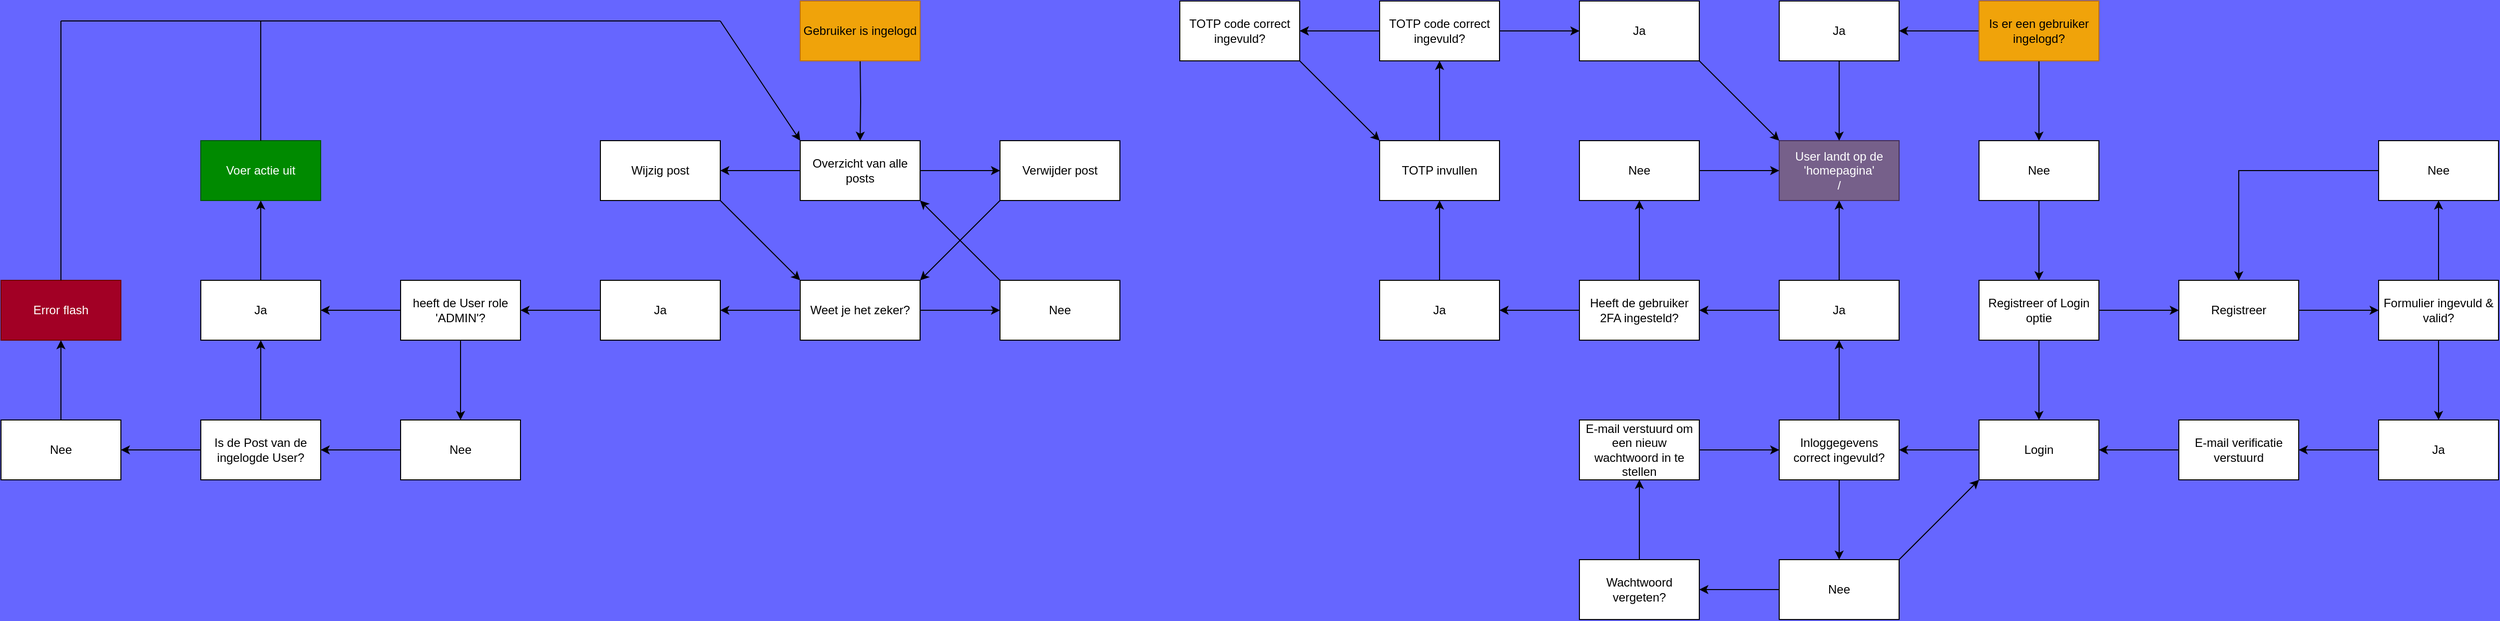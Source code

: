 <mxfile version="24.7.17">
  <diagram name="Page-1" id="8juHy3Xdw_dmCA7gpQmh">
    <mxGraphModel dx="3387" dy="1024" grid="1" gridSize="10" guides="1" tooltips="1" connect="1" arrows="1" fold="1" page="1" pageScale="1" pageWidth="850" pageHeight="1100" background="#6666FF" math="0" shadow="0">
      <root>
        <mxCell id="0" />
        <mxCell id="1" parent="0" />
        <mxCell id="kki6zXwQE-tFEhtSFMzE-5" value="" style="edgeStyle=orthogonalEdgeStyle;rounded=0;orthogonalLoop=1;jettySize=auto;html=1;" parent="1" source="kki6zXwQE-tFEhtSFMzE-2" target="kki6zXwQE-tFEhtSFMzE-4" edge="1">
          <mxGeometry relative="1" as="geometry" />
        </mxCell>
        <mxCell id="kki6zXwQE-tFEhtSFMzE-7" value="" style="edgeStyle=orthogonalEdgeStyle;rounded=0;orthogonalLoop=1;jettySize=auto;html=1;" parent="1" source="kki6zXwQE-tFEhtSFMzE-2" target="kki6zXwQE-tFEhtSFMzE-6" edge="1">
          <mxGeometry relative="1" as="geometry" />
        </mxCell>
        <mxCell id="kki6zXwQE-tFEhtSFMzE-2" value="Registreer of Login optie" style="rounded=0;whiteSpace=wrap;html=1;" parent="1" vertex="1">
          <mxGeometry x="350" y="340" width="120" height="60" as="geometry" />
        </mxCell>
        <mxCell id="kki6zXwQE-tFEhtSFMzE-33" value="" style="edgeStyle=orthogonalEdgeStyle;rounded=0;orthogonalLoop=1;jettySize=auto;html=1;" parent="1" source="kki6zXwQE-tFEhtSFMzE-4" target="kki6zXwQE-tFEhtSFMzE-32" edge="1">
          <mxGeometry relative="1" as="geometry" />
        </mxCell>
        <mxCell id="kki6zXwQE-tFEhtSFMzE-4" value="Login" style="rounded=0;whiteSpace=wrap;html=1;" parent="1" vertex="1">
          <mxGeometry x="350" y="480" width="120" height="60" as="geometry" />
        </mxCell>
        <mxCell id="kki6zXwQE-tFEhtSFMzE-9" value="" style="edgeStyle=orthogonalEdgeStyle;rounded=0;orthogonalLoop=1;jettySize=auto;html=1;" parent="1" source="kki6zXwQE-tFEhtSFMzE-6" target="kki6zXwQE-tFEhtSFMzE-8" edge="1">
          <mxGeometry relative="1" as="geometry" />
        </mxCell>
        <mxCell id="kki6zXwQE-tFEhtSFMzE-6" value="Registreer" style="rounded=0;whiteSpace=wrap;html=1;" parent="1" vertex="1">
          <mxGeometry x="550" y="340" width="120" height="60" as="geometry" />
        </mxCell>
        <mxCell id="kki6zXwQE-tFEhtSFMzE-11" value="" style="edgeStyle=orthogonalEdgeStyle;rounded=0;orthogonalLoop=1;jettySize=auto;html=1;" parent="1" source="kki6zXwQE-tFEhtSFMzE-8" target="kki6zXwQE-tFEhtSFMzE-10" edge="1">
          <mxGeometry relative="1" as="geometry" />
        </mxCell>
        <mxCell id="kki6zXwQE-tFEhtSFMzE-14" value="" style="edgeStyle=orthogonalEdgeStyle;rounded=0;orthogonalLoop=1;jettySize=auto;html=1;" parent="1" source="kki6zXwQE-tFEhtSFMzE-8" target="kki6zXwQE-tFEhtSFMzE-13" edge="1">
          <mxGeometry relative="1" as="geometry" />
        </mxCell>
        <mxCell id="kki6zXwQE-tFEhtSFMzE-8" value="Formulier ingevuld &amp;amp; valid?" style="rounded=0;whiteSpace=wrap;html=1;" parent="1" vertex="1">
          <mxGeometry x="750" y="340" width="120" height="60" as="geometry" />
        </mxCell>
        <mxCell id="kki6zXwQE-tFEhtSFMzE-12" style="edgeStyle=orthogonalEdgeStyle;rounded=0;orthogonalLoop=1;jettySize=auto;html=1;" parent="1" source="kki6zXwQE-tFEhtSFMzE-10" target="kki6zXwQE-tFEhtSFMzE-6" edge="1">
          <mxGeometry relative="1" as="geometry" />
        </mxCell>
        <mxCell id="kki6zXwQE-tFEhtSFMzE-10" value="Nee" style="rounded=0;whiteSpace=wrap;html=1;" parent="1" vertex="1">
          <mxGeometry x="750" y="200" width="120" height="60" as="geometry" />
        </mxCell>
        <mxCell id="kki6zXwQE-tFEhtSFMzE-16" value="" style="edgeStyle=orthogonalEdgeStyle;rounded=0;orthogonalLoop=1;jettySize=auto;html=1;" parent="1" source="kki6zXwQE-tFEhtSFMzE-13" target="kki6zXwQE-tFEhtSFMzE-15" edge="1">
          <mxGeometry relative="1" as="geometry" />
        </mxCell>
        <mxCell id="kki6zXwQE-tFEhtSFMzE-13" value="Ja" style="rounded=0;whiteSpace=wrap;html=1;" parent="1" vertex="1">
          <mxGeometry x="750" y="480" width="120" height="60" as="geometry" />
        </mxCell>
        <mxCell id="kki6zXwQE-tFEhtSFMzE-17" value="" style="edgeStyle=orthogonalEdgeStyle;rounded=0;orthogonalLoop=1;jettySize=auto;html=1;" parent="1" source="kki6zXwQE-tFEhtSFMzE-15" target="kki6zXwQE-tFEhtSFMzE-4" edge="1">
          <mxGeometry relative="1" as="geometry" />
        </mxCell>
        <mxCell id="kki6zXwQE-tFEhtSFMzE-15" value="E-mail verificatie verstuurd" style="rounded=0;whiteSpace=wrap;html=1;" parent="1" vertex="1">
          <mxGeometry x="550" y="480" width="120" height="60" as="geometry" />
        </mxCell>
        <mxCell id="kki6zXwQE-tFEhtSFMzE-23" value="" style="edgeStyle=orthogonalEdgeStyle;rounded=0;orthogonalLoop=1;jettySize=auto;html=1;" parent="1" source="kki6zXwQE-tFEhtSFMzE-20" target="kki6zXwQE-tFEhtSFMzE-22" edge="1">
          <mxGeometry relative="1" as="geometry" />
        </mxCell>
        <mxCell id="0iVc5grxEmPyBu9wJZwA-21" value="" style="edgeStyle=orthogonalEdgeStyle;rounded=0;orthogonalLoop=1;jettySize=auto;html=1;" parent="1" source="kki6zXwQE-tFEhtSFMzE-20" target="0iVc5grxEmPyBu9wJZwA-20" edge="1">
          <mxGeometry relative="1" as="geometry" />
        </mxCell>
        <mxCell id="kki6zXwQE-tFEhtSFMzE-20" value="Overzicht van alle posts" style="rounded=0;whiteSpace=wrap;html=1;" parent="1" vertex="1">
          <mxGeometry x="-830" y="200" width="120" height="60" as="geometry" />
        </mxCell>
        <mxCell id="kki6zXwQE-tFEhtSFMzE-22" value="Verwijder post" style="rounded=0;whiteSpace=wrap;html=1;" parent="1" vertex="1">
          <mxGeometry x="-630" y="200" width="120" height="60" as="geometry" />
        </mxCell>
        <mxCell id="kki6zXwQE-tFEhtSFMzE-40" value="" style="edgeStyle=orthogonalEdgeStyle;rounded=0;orthogonalLoop=1;jettySize=auto;html=1;" parent="1" source="kki6zXwQE-tFEhtSFMzE-32" target="kki6zXwQE-tFEhtSFMzE-39" edge="1">
          <mxGeometry relative="1" as="geometry" />
        </mxCell>
        <mxCell id="kki6zXwQE-tFEhtSFMzE-47" value="" style="edgeStyle=orthogonalEdgeStyle;rounded=0;orthogonalLoop=1;jettySize=auto;html=1;" parent="1" source="kki6zXwQE-tFEhtSFMzE-32" target="kki6zXwQE-tFEhtSFMzE-46" edge="1">
          <mxGeometry relative="1" as="geometry" />
        </mxCell>
        <mxCell id="kki6zXwQE-tFEhtSFMzE-32" value="Inloggegevens correct ingevuld?" style="rounded=0;whiteSpace=wrap;html=1;" parent="1" vertex="1">
          <mxGeometry x="150" y="480" width="120" height="60" as="geometry" />
        </mxCell>
        <mxCell id="kki6zXwQE-tFEhtSFMzE-42" value="" style="edgeStyle=orthogonalEdgeStyle;rounded=0;orthogonalLoop=1;jettySize=auto;html=1;" parent="1" source="kki6zXwQE-tFEhtSFMzE-39" target="kki6zXwQE-tFEhtSFMzE-41" edge="1">
          <mxGeometry relative="1" as="geometry" />
        </mxCell>
        <mxCell id="kki6zXwQE-tFEhtSFMzE-39" value="Nee" style="rounded=0;whiteSpace=wrap;html=1;" parent="1" vertex="1">
          <mxGeometry x="150" y="620" width="120" height="60" as="geometry" />
        </mxCell>
        <mxCell id="kki6zXwQE-tFEhtSFMzE-44" value="" style="edgeStyle=orthogonalEdgeStyle;rounded=0;orthogonalLoop=1;jettySize=auto;html=1;" parent="1" source="kki6zXwQE-tFEhtSFMzE-41" target="kki6zXwQE-tFEhtSFMzE-43" edge="1">
          <mxGeometry relative="1" as="geometry" />
        </mxCell>
        <mxCell id="kki6zXwQE-tFEhtSFMzE-41" value="Wachtwoord vergeten?" style="rounded=0;whiteSpace=wrap;html=1;" parent="1" vertex="1">
          <mxGeometry x="-50" y="620" width="120" height="60" as="geometry" />
        </mxCell>
        <mxCell id="kki6zXwQE-tFEhtSFMzE-45" value="" style="edgeStyle=orthogonalEdgeStyle;rounded=0;orthogonalLoop=1;jettySize=auto;html=1;" parent="1" source="kki6zXwQE-tFEhtSFMzE-43" target="kki6zXwQE-tFEhtSFMzE-32" edge="1">
          <mxGeometry relative="1" as="geometry" />
        </mxCell>
        <mxCell id="kki6zXwQE-tFEhtSFMzE-43" value="E-mail verstuurd om een nieuw wachtwoord in te stellen" style="rounded=0;whiteSpace=wrap;html=1;" parent="1" vertex="1">
          <mxGeometry x="-50" y="480" width="120" height="60" as="geometry" />
        </mxCell>
        <mxCell id="kki6zXwQE-tFEhtSFMzE-54" style="edgeStyle=orthogonalEdgeStyle;rounded=0;orthogonalLoop=1;jettySize=auto;html=1;entryX=0.5;entryY=1;entryDx=0;entryDy=0;" parent="1" source="kki6zXwQE-tFEhtSFMzE-46" target="kki6zXwQE-tFEhtSFMzE-53" edge="1">
          <mxGeometry relative="1" as="geometry" />
        </mxCell>
        <mxCell id="zZWo9VBkncSvE-qhVk0F-2" value="" style="edgeStyle=orthogonalEdgeStyle;rounded=0;orthogonalLoop=1;jettySize=auto;html=1;" parent="1" source="kki6zXwQE-tFEhtSFMzE-46" target="zZWo9VBkncSvE-qhVk0F-1" edge="1">
          <mxGeometry relative="1" as="geometry" />
        </mxCell>
        <mxCell id="kki6zXwQE-tFEhtSFMzE-46" value="Ja" style="rounded=0;whiteSpace=wrap;html=1;" parent="1" vertex="1">
          <mxGeometry x="150" y="340" width="120" height="60" as="geometry" />
        </mxCell>
        <mxCell id="kki6zXwQE-tFEhtSFMzE-51" value="" style="edgeStyle=orthogonalEdgeStyle;rounded=0;orthogonalLoop=1;jettySize=auto;html=1;" parent="1" source="kki6zXwQE-tFEhtSFMzE-49" target="kki6zXwQE-tFEhtSFMzE-50" edge="1">
          <mxGeometry relative="1" as="geometry" />
        </mxCell>
        <mxCell id="kki6zXwQE-tFEhtSFMzE-56" value="" style="edgeStyle=orthogonalEdgeStyle;rounded=0;orthogonalLoop=1;jettySize=auto;html=1;" parent="1" source="kki6zXwQE-tFEhtSFMzE-49" target="kki6zXwQE-tFEhtSFMzE-55" edge="1">
          <mxGeometry relative="1" as="geometry" />
        </mxCell>
        <mxCell id="kki6zXwQE-tFEhtSFMzE-49" value="Is er een gebruiker ingelogd?" style="rounded=0;whiteSpace=wrap;html=1;fillColor=#f0a30a;fontColor=#000000;strokeColor=#BD7000;" parent="1" vertex="1">
          <mxGeometry x="350" y="60" width="120" height="60" as="geometry" />
        </mxCell>
        <mxCell id="kki6zXwQE-tFEhtSFMzE-52" value="" style="edgeStyle=orthogonalEdgeStyle;rounded=0;orthogonalLoop=1;jettySize=auto;html=1;" parent="1" source="kki6zXwQE-tFEhtSFMzE-50" target="kki6zXwQE-tFEhtSFMzE-2" edge="1">
          <mxGeometry relative="1" as="geometry" />
        </mxCell>
        <mxCell id="kki6zXwQE-tFEhtSFMzE-50" value="Nee" style="rounded=0;whiteSpace=wrap;html=1;" parent="1" vertex="1">
          <mxGeometry x="350" y="200" width="120" height="60" as="geometry" />
        </mxCell>
        <mxCell id="kki6zXwQE-tFEhtSFMzE-53" value="User landt op de &#39;homepagina&#39;&lt;div&gt;/&lt;/div&gt;" style="rounded=0;whiteSpace=wrap;html=1;fillColor=#76608a;fontColor=#ffffff;strokeColor=#432D57;" parent="1" vertex="1">
          <mxGeometry x="150" y="200" width="120" height="60" as="geometry" />
        </mxCell>
        <mxCell id="kki6zXwQE-tFEhtSFMzE-57" value="" style="edgeStyle=orthogonalEdgeStyle;rounded=0;orthogonalLoop=1;jettySize=auto;html=1;" parent="1" source="kki6zXwQE-tFEhtSFMzE-55" target="kki6zXwQE-tFEhtSFMzE-53" edge="1">
          <mxGeometry relative="1" as="geometry" />
        </mxCell>
        <mxCell id="kki6zXwQE-tFEhtSFMzE-55" value="Ja" style="rounded=0;whiteSpace=wrap;html=1;" parent="1" vertex="1">
          <mxGeometry x="150" y="60" width="120" height="60" as="geometry" />
        </mxCell>
        <mxCell id="zZWo9VBkncSvE-qhVk0F-4" value="" style="edgeStyle=orthogonalEdgeStyle;rounded=0;orthogonalLoop=1;jettySize=auto;html=1;" parent="1" source="zZWo9VBkncSvE-qhVk0F-1" target="zZWo9VBkncSvE-qhVk0F-3" edge="1">
          <mxGeometry relative="1" as="geometry" />
        </mxCell>
        <mxCell id="zZWo9VBkncSvE-qhVk0F-6" value="" style="edgeStyle=orthogonalEdgeStyle;rounded=0;orthogonalLoop=1;jettySize=auto;html=1;" parent="1" source="zZWo9VBkncSvE-qhVk0F-1" target="zZWo9VBkncSvE-qhVk0F-5" edge="1">
          <mxGeometry relative="1" as="geometry" />
        </mxCell>
        <mxCell id="zZWo9VBkncSvE-qhVk0F-1" value="Heeft de gebruiker 2FA ingesteld?" style="rounded=0;whiteSpace=wrap;html=1;" parent="1" vertex="1">
          <mxGeometry x="-50" y="340" width="120" height="60" as="geometry" />
        </mxCell>
        <mxCell id="zZWo9VBkncSvE-qhVk0F-9" value="" style="edgeStyle=orthogonalEdgeStyle;rounded=0;orthogonalLoop=1;jettySize=auto;html=1;" parent="1" source="zZWo9VBkncSvE-qhVk0F-3" target="zZWo9VBkncSvE-qhVk0F-8" edge="1">
          <mxGeometry relative="1" as="geometry" />
        </mxCell>
        <mxCell id="zZWo9VBkncSvE-qhVk0F-3" value="Ja" style="rounded=0;whiteSpace=wrap;html=1;" parent="1" vertex="1">
          <mxGeometry x="-250" y="340" width="120" height="60" as="geometry" />
        </mxCell>
        <mxCell id="zZWo9VBkncSvE-qhVk0F-7" value="" style="edgeStyle=orthogonalEdgeStyle;rounded=0;orthogonalLoop=1;jettySize=auto;html=1;" parent="1" source="zZWo9VBkncSvE-qhVk0F-5" target="kki6zXwQE-tFEhtSFMzE-53" edge="1">
          <mxGeometry relative="1" as="geometry" />
        </mxCell>
        <mxCell id="zZWo9VBkncSvE-qhVk0F-5" value="Nee" style="rounded=0;whiteSpace=wrap;html=1;" parent="1" vertex="1">
          <mxGeometry x="-50" y="200" width="120" height="60" as="geometry" />
        </mxCell>
        <mxCell id="zZWo9VBkncSvE-qhVk0F-11" value="" style="edgeStyle=orthogonalEdgeStyle;rounded=0;orthogonalLoop=1;jettySize=auto;html=1;" parent="1" source="zZWo9VBkncSvE-qhVk0F-8" target="zZWo9VBkncSvE-qhVk0F-10" edge="1">
          <mxGeometry relative="1" as="geometry" />
        </mxCell>
        <mxCell id="zZWo9VBkncSvE-qhVk0F-8" value="TOTP invullen" style="rounded=0;whiteSpace=wrap;html=1;" parent="1" vertex="1">
          <mxGeometry x="-250" y="200" width="120" height="60" as="geometry" />
        </mxCell>
        <mxCell id="zZWo9VBkncSvE-qhVk0F-13" value="" style="edgeStyle=orthogonalEdgeStyle;rounded=0;orthogonalLoop=1;jettySize=auto;html=1;" parent="1" source="zZWo9VBkncSvE-qhVk0F-10" target="zZWo9VBkncSvE-qhVk0F-12" edge="1">
          <mxGeometry relative="1" as="geometry" />
        </mxCell>
        <mxCell id="zZWo9VBkncSvE-qhVk0F-15" value="" style="edgeStyle=orthogonalEdgeStyle;rounded=0;orthogonalLoop=1;jettySize=auto;html=1;" parent="1" source="zZWo9VBkncSvE-qhVk0F-10" target="zZWo9VBkncSvE-qhVk0F-14" edge="1">
          <mxGeometry relative="1" as="geometry" />
        </mxCell>
        <mxCell id="KLagjdZosnBK246E49AL-6" value="" style="edgeStyle=orthogonalEdgeStyle;rounded=0;orthogonalLoop=1;jettySize=auto;html=1;" edge="1" parent="1" source="zZWo9VBkncSvE-qhVk0F-10" target="KLagjdZosnBK246E49AL-5">
          <mxGeometry relative="1" as="geometry" />
        </mxCell>
        <mxCell id="zZWo9VBkncSvE-qhVk0F-10" value="TOTP code correct ingevuld?" style="rounded=0;whiteSpace=wrap;html=1;" parent="1" vertex="1">
          <mxGeometry x="-250" y="60" width="120" height="60" as="geometry" />
        </mxCell>
        <mxCell id="zZWo9VBkncSvE-qhVk0F-12" value="Ja" style="rounded=0;whiteSpace=wrap;html=1;" parent="1" vertex="1">
          <mxGeometry x="-50" y="60" width="120" height="60" as="geometry" />
        </mxCell>
        <mxCell id="zZWo9VBkncSvE-qhVk0F-14" value="Nee" style="rounded=0;whiteSpace=wrap;html=1;" parent="1" vertex="1">
          <mxGeometry x="-450" y="60" width="120" height="60" as="geometry" />
        </mxCell>
        <mxCell id="zZWo9VBkncSvE-qhVk0F-16" value="" style="endArrow=classic;html=1;rounded=0;entryX=0;entryY=0;entryDx=0;entryDy=0;exitX=1;exitY=1;exitDx=0;exitDy=0;" parent="1" source="zZWo9VBkncSvE-qhVk0F-14" target="zZWo9VBkncSvE-qhVk0F-8" edge="1">
          <mxGeometry width="50" height="50" relative="1" as="geometry">
            <mxPoint x="-330" y="180" as="sourcePoint" />
            <mxPoint x="-280" y="130" as="targetPoint" />
          </mxGeometry>
        </mxCell>
        <mxCell id="zZWo9VBkncSvE-qhVk0F-17" value="" style="endArrow=classic;html=1;rounded=0;exitX=1;exitY=1;exitDx=0;exitDy=0;entryX=0;entryY=0;entryDx=0;entryDy=0;" parent="1" source="zZWo9VBkncSvE-qhVk0F-12" target="kki6zXwQE-tFEhtSFMzE-53" edge="1">
          <mxGeometry width="50" height="50" relative="1" as="geometry">
            <mxPoint x="70" y="180" as="sourcePoint" />
            <mxPoint x="120" y="130" as="targetPoint" />
          </mxGeometry>
        </mxCell>
        <mxCell id="tNghhoL7f4IK_SmdJEBo-2" value="" style="edgeStyle=orthogonalEdgeStyle;rounded=0;orthogonalLoop=1;jettySize=auto;html=1;" parent="1" source="0iVc5grxEmPyBu9wJZwA-1" target="tNghhoL7f4IK_SmdJEBo-1" edge="1">
          <mxGeometry relative="1" as="geometry" />
        </mxCell>
        <mxCell id="tNghhoL7f4IK_SmdJEBo-4" value="" style="edgeStyle=orthogonalEdgeStyle;rounded=0;orthogonalLoop=1;jettySize=auto;html=1;" parent="1" source="0iVc5grxEmPyBu9wJZwA-1" target="tNghhoL7f4IK_SmdJEBo-3" edge="1">
          <mxGeometry relative="1" as="geometry" />
        </mxCell>
        <mxCell id="0iVc5grxEmPyBu9wJZwA-1" value="Weet je het zeker?" style="rounded=0;whiteSpace=wrap;html=1;" parent="1" vertex="1">
          <mxGeometry x="-830" y="340" width="120" height="60" as="geometry" />
        </mxCell>
        <mxCell id="tNghhoL7f4IK_SmdJEBo-23" value="" style="edgeStyle=orthogonalEdgeStyle;rounded=0;orthogonalLoop=1;jettySize=auto;html=1;" parent="1" source="0iVc5grxEmPyBu9wJZwA-3" target="tNghhoL7f4IK_SmdJEBo-22" edge="1">
          <mxGeometry relative="1" as="geometry" />
        </mxCell>
        <mxCell id="0iVc5grxEmPyBu9wJZwA-3" value="Nee" style="rounded=0;whiteSpace=wrap;html=1;" parent="1" vertex="1">
          <mxGeometry x="-1230" y="480" width="120" height="60" as="geometry" />
        </mxCell>
        <mxCell id="0iVc5grxEmPyBu9wJZwA-7" value="" style="endArrow=classic;html=1;rounded=0;exitX=1;exitY=0;exitDx=0;exitDy=0;entryX=0;entryY=1;entryDx=0;entryDy=0;" parent="1" source="kki6zXwQE-tFEhtSFMzE-39" target="kki6zXwQE-tFEhtSFMzE-4" edge="1">
          <mxGeometry width="50" height="50" relative="1" as="geometry">
            <mxPoint x="290" y="630" as="sourcePoint" />
            <mxPoint x="400" y="590" as="targetPoint" />
          </mxGeometry>
        </mxCell>
        <mxCell id="0iVc5grxEmPyBu9wJZwA-10" value="" style="edgeStyle=orthogonalEdgeStyle;rounded=0;orthogonalLoop=1;jettySize=auto;html=1;" parent="1" target="kki6zXwQE-tFEhtSFMzE-20" edge="1">
          <mxGeometry relative="1" as="geometry">
            <mxPoint x="-770" y="120" as="sourcePoint" />
          </mxGeometry>
        </mxCell>
        <mxCell id="0iVc5grxEmPyBu9wJZwA-8" value="Gebruiker is ingelogd" style="rounded=0;whiteSpace=wrap;html=1;fillColor=#f0a30a;fontColor=#000000;strokeColor=#BD7000;" parent="1" vertex="1">
          <mxGeometry x="-830" y="60" width="120" height="60" as="geometry" />
        </mxCell>
        <mxCell id="tNghhoL7f4IK_SmdJEBo-8" value="" style="edgeStyle=orthogonalEdgeStyle;rounded=0;orthogonalLoop=1;jettySize=auto;html=1;" parent="1" source="0iVc5grxEmPyBu9wJZwA-12" target="0iVc5grxEmPyBu9wJZwA-3" edge="1">
          <mxGeometry relative="1" as="geometry" />
        </mxCell>
        <mxCell id="tNghhoL7f4IK_SmdJEBo-10" value="" style="edgeStyle=orthogonalEdgeStyle;rounded=0;orthogonalLoop=1;jettySize=auto;html=1;" parent="1" source="0iVc5grxEmPyBu9wJZwA-12" target="tNghhoL7f4IK_SmdJEBo-9" edge="1">
          <mxGeometry relative="1" as="geometry" />
        </mxCell>
        <mxCell id="0iVc5grxEmPyBu9wJZwA-12" value="heeft de User role &#39;ADMIN&#39;?" style="rounded=0;whiteSpace=wrap;html=1;" parent="1" vertex="1">
          <mxGeometry x="-1230" y="340" width="120" height="60" as="geometry" />
        </mxCell>
        <mxCell id="0iVc5grxEmPyBu9wJZwA-20" value="Wijzig post" style="rounded=0;whiteSpace=wrap;html=1;" parent="1" vertex="1">
          <mxGeometry x="-1030" y="200" width="120" height="60" as="geometry" />
        </mxCell>
        <mxCell id="0iVc5grxEmPyBu9wJZwA-22" value="" style="endArrow=classic;html=1;rounded=0;exitX=1;exitY=1;exitDx=0;exitDy=0;entryX=0;entryY=0;entryDx=0;entryDy=0;" parent="1" source="0iVc5grxEmPyBu9wJZwA-20" target="0iVc5grxEmPyBu9wJZwA-1" edge="1">
          <mxGeometry width="50" height="50" relative="1" as="geometry">
            <mxPoint x="-930" y="370" as="sourcePoint" />
            <mxPoint x="-880" y="320" as="targetPoint" />
          </mxGeometry>
        </mxCell>
        <mxCell id="0iVc5grxEmPyBu9wJZwA-23" value="" style="endArrow=classic;html=1;rounded=0;exitX=0;exitY=1;exitDx=0;exitDy=0;entryX=1;entryY=0;entryDx=0;entryDy=0;" parent="1" source="kki6zXwQE-tFEhtSFMzE-22" target="0iVc5grxEmPyBu9wJZwA-1" edge="1">
          <mxGeometry width="50" height="50" relative="1" as="geometry">
            <mxPoint x="-680" y="290" as="sourcePoint" />
            <mxPoint x="-600" y="310" as="targetPoint" />
          </mxGeometry>
        </mxCell>
        <mxCell id="tNghhoL7f4IK_SmdJEBo-7" value="" style="edgeStyle=orthogonalEdgeStyle;rounded=0;orthogonalLoop=1;jettySize=auto;html=1;" parent="1" source="tNghhoL7f4IK_SmdJEBo-1" target="0iVc5grxEmPyBu9wJZwA-12" edge="1">
          <mxGeometry relative="1" as="geometry" />
        </mxCell>
        <mxCell id="tNghhoL7f4IK_SmdJEBo-1" value="Ja" style="rounded=0;whiteSpace=wrap;html=1;" parent="1" vertex="1">
          <mxGeometry x="-1030" y="340" width="120" height="60" as="geometry" />
        </mxCell>
        <mxCell id="tNghhoL7f4IK_SmdJEBo-3" value="Nee" style="rounded=0;whiteSpace=wrap;html=1;" parent="1" vertex="1">
          <mxGeometry x="-630" y="340" width="120" height="60" as="geometry" />
        </mxCell>
        <mxCell id="tNghhoL7f4IK_SmdJEBo-5" value="" style="endArrow=classic;html=1;rounded=0;entryX=1;entryY=1;entryDx=0;entryDy=0;exitX=0;exitY=0;exitDx=0;exitDy=0;" parent="1" source="tNghhoL7f4IK_SmdJEBo-3" target="kki6zXwQE-tFEhtSFMzE-20" edge="1">
          <mxGeometry width="50" height="50" relative="1" as="geometry">
            <mxPoint x="-750" y="530" as="sourcePoint" />
            <mxPoint x="-700" y="480" as="targetPoint" />
          </mxGeometry>
        </mxCell>
        <mxCell id="tNghhoL7f4IK_SmdJEBo-26" value="" style="edgeStyle=orthogonalEdgeStyle;rounded=0;orthogonalLoop=1;jettySize=auto;html=1;" parent="1" source="tNghhoL7f4IK_SmdJEBo-9" target="tNghhoL7f4IK_SmdJEBo-25" edge="1">
          <mxGeometry relative="1" as="geometry" />
        </mxCell>
        <mxCell id="tNghhoL7f4IK_SmdJEBo-9" value="Ja" style="rounded=0;whiteSpace=wrap;html=1;" parent="1" vertex="1">
          <mxGeometry x="-1430" y="340" width="120" height="60" as="geometry" />
        </mxCell>
        <mxCell id="tNghhoL7f4IK_SmdJEBo-24" value="" style="edgeStyle=orthogonalEdgeStyle;rounded=0;orthogonalLoop=1;jettySize=auto;html=1;" parent="1" source="tNghhoL7f4IK_SmdJEBo-22" target="tNghhoL7f4IK_SmdJEBo-9" edge="1">
          <mxGeometry relative="1" as="geometry" />
        </mxCell>
        <mxCell id="tNghhoL7f4IK_SmdJEBo-28" value="" style="edgeStyle=orthogonalEdgeStyle;rounded=0;orthogonalLoop=1;jettySize=auto;html=1;" parent="1" source="tNghhoL7f4IK_SmdJEBo-22" target="tNghhoL7f4IK_SmdJEBo-27" edge="1">
          <mxGeometry relative="1" as="geometry" />
        </mxCell>
        <mxCell id="tNghhoL7f4IK_SmdJEBo-22" value="Is de Post van de ingelogde User?" style="rounded=0;whiteSpace=wrap;html=1;" parent="1" vertex="1">
          <mxGeometry x="-1430" y="480" width="120" height="60" as="geometry" />
        </mxCell>
        <mxCell id="tNghhoL7f4IK_SmdJEBo-25" value="Voer actie uit" style="rounded=0;whiteSpace=wrap;html=1;fillColor=#008a00;fontColor=#ffffff;strokeColor=#005700;" parent="1" vertex="1">
          <mxGeometry x="-1430" y="200" width="120" height="60" as="geometry" />
        </mxCell>
        <mxCell id="tNghhoL7f4IK_SmdJEBo-30" value="" style="edgeStyle=orthogonalEdgeStyle;rounded=0;orthogonalLoop=1;jettySize=auto;html=1;" parent="1" source="tNghhoL7f4IK_SmdJEBo-27" target="tNghhoL7f4IK_SmdJEBo-29" edge="1">
          <mxGeometry relative="1" as="geometry" />
        </mxCell>
        <mxCell id="tNghhoL7f4IK_SmdJEBo-27" value="Nee" style="rounded=0;whiteSpace=wrap;html=1;" parent="1" vertex="1">
          <mxGeometry x="-1630" y="480" width="120" height="60" as="geometry" />
        </mxCell>
        <mxCell id="tNghhoL7f4IK_SmdJEBo-29" value="Error flash" style="rounded=0;whiteSpace=wrap;html=1;fillColor=#a20025;fontColor=#ffffff;strokeColor=#6F0000;" parent="1" vertex="1">
          <mxGeometry x="-1630" y="340" width="120" height="60" as="geometry" />
        </mxCell>
        <mxCell id="KLagjdZosnBK246E49AL-1" value="" style="endArrow=classic;html=1;rounded=0;entryX=0;entryY=0;entryDx=0;entryDy=0;" edge="1" parent="1" target="kki6zXwQE-tFEhtSFMzE-20">
          <mxGeometry width="50" height="50" relative="1" as="geometry">
            <mxPoint x="-910" y="80" as="sourcePoint" />
            <mxPoint x="-1500" y="50" as="targetPoint" />
          </mxGeometry>
        </mxCell>
        <mxCell id="KLagjdZosnBK246E49AL-2" value="" style="endArrow=none;html=1;rounded=0;" edge="1" parent="1">
          <mxGeometry width="50" height="50" relative="1" as="geometry">
            <mxPoint x="-1570" y="80" as="sourcePoint" />
            <mxPoint x="-910" y="80" as="targetPoint" />
          </mxGeometry>
        </mxCell>
        <mxCell id="KLagjdZosnBK246E49AL-3" value="" style="endArrow=none;html=1;rounded=0;exitX=0.5;exitY=0;exitDx=0;exitDy=0;" edge="1" parent="1" source="tNghhoL7f4IK_SmdJEBo-29">
          <mxGeometry width="50" height="50" relative="1" as="geometry">
            <mxPoint x="-1590" y="190" as="sourcePoint" />
            <mxPoint x="-1570" y="80" as="targetPoint" />
          </mxGeometry>
        </mxCell>
        <mxCell id="KLagjdZosnBK246E49AL-4" value="" style="endArrow=none;html=1;rounded=0;exitX=0.5;exitY=0;exitDx=0;exitDy=0;" edge="1" parent="1" source="tNghhoL7f4IK_SmdJEBo-25">
          <mxGeometry width="50" height="50" relative="1" as="geometry">
            <mxPoint x="-1380" y="150" as="sourcePoint" />
            <mxPoint x="-1370" y="80" as="targetPoint" />
          </mxGeometry>
        </mxCell>
        <mxCell id="KLagjdZosnBK246E49AL-5" value="TOTP code correct ingevuld?" style="rounded=0;whiteSpace=wrap;html=1;" vertex="1" parent="1">
          <mxGeometry x="-450" y="60" width="120" height="60" as="geometry" />
        </mxCell>
      </root>
    </mxGraphModel>
  </diagram>
</mxfile>
